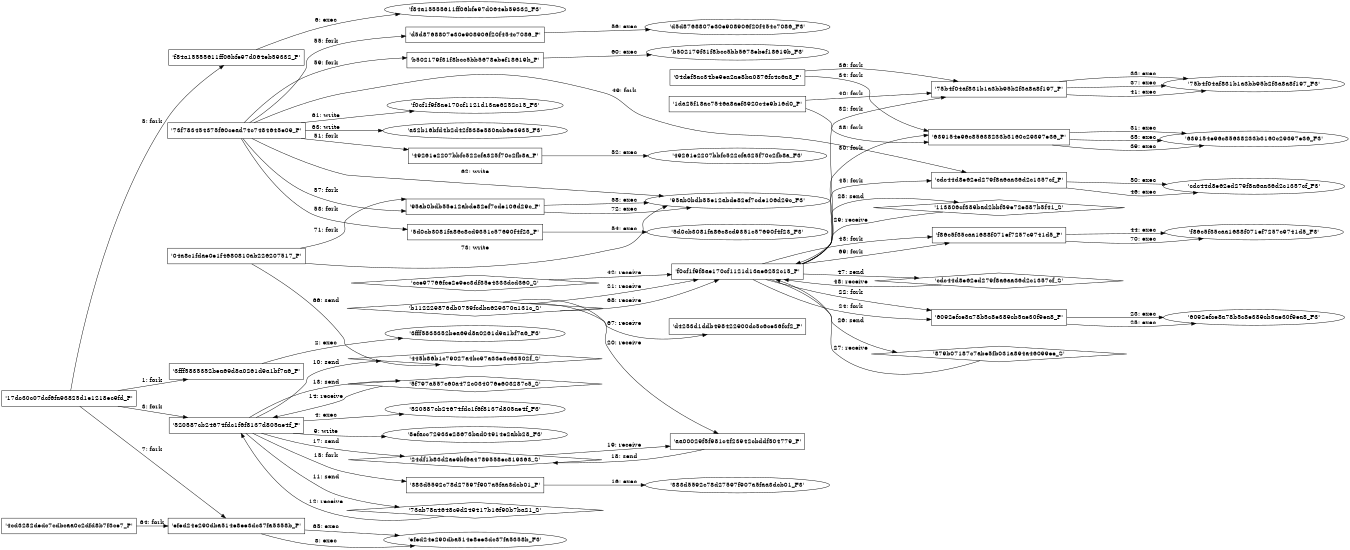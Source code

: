 digraph "D:\Learning\Paper\apt\基于CTI的攻击预警\Dataset\攻击图\ASGfromALLCTI\Stealthy Backdoor Designed for Attacks Against Hardened Networks.dot" {
rankdir="LR"
size="9"
fixedsize="false"
splines="true"
nodesep=0.3
ranksep=0
fontsize=10
overlap="scalexy"
engine= "neato"
	"'17dc30c07dcf6fa93825d1e1218ec9fd_P'" [node_type=Process shape=box]
	"'3fff5835352bea69d8a0261d9a1bf7a6_P'" [node_type=Process shape=box]
	"'17dc30c07dcf6fa93825d1e1218ec9fd_P'" -> "'3fff5835352bea69d8a0261d9a1bf7a6_P'" [label="1: fork"]
	"'3fff5835352bea69d8a0261d9a1bf7a6_P'" [node_type=Process shape=box]
	"'3fff5835352bea69d8a0261d9a1bf7a6_F3'" [node_type=File shape=ellipse]
	"'3fff5835352bea69d8a0261d9a1bf7a6_P'" -> "'3fff5835352bea69d8a0261d9a1bf7a6_F3'" [label="2: exec"]
	"'17dc30c07dcf6fa93825d1e1218ec9fd_P'" [node_type=Process shape=box]
	"'520587cb24674fdc1f6f8137d805ae4f_P'" [node_type=Process shape=box]
	"'17dc30c07dcf6fa93825d1e1218ec9fd_P'" -> "'520587cb24674fdc1f6f8137d805ae4f_P'" [label="3: fork"]
	"'520587cb24674fdc1f6f8137d805ae4f_P'" [node_type=Process shape=box]
	"'520587cb24674fdc1f6f8137d805ae4f_F3'" [node_type=File shape=ellipse]
	"'520587cb24674fdc1f6f8137d805ae4f_P'" -> "'520587cb24674fdc1f6f8137d805ae4f_F3'" [label="4: exec"]
	"'17dc30c07dcf6fa93825d1e1218ec9fd_P'" [node_type=Process shape=box]
	"'f84a15555611ff06bfe97d064eb59332_P'" [node_type=Process shape=box]
	"'17dc30c07dcf6fa93825d1e1218ec9fd_P'" -> "'f84a15555611ff06bfe97d064eb59332_P'" [label="5: fork"]
	"'f84a15555611ff06bfe97d064eb59332_P'" [node_type=Process shape=box]
	"'f84a15555611ff06bfe97d064eb59332_F3'" [node_type=File shape=ellipse]
	"'f84a15555611ff06bfe97d064eb59332_P'" -> "'f84a15555611ff06bfe97d064eb59332_F3'" [label="6: exec"]
	"'17dc30c07dcf6fa93825d1e1218ec9fd_P'" [node_type=Process shape=box]
	"'efed24e290dba514e8ee3dc37fa5358b_P'" [node_type=Process shape=box]
	"'17dc30c07dcf6fa93825d1e1218ec9fd_P'" -> "'efed24e290dba514e8ee3dc37fa5358b_P'" [label="7: fork"]
	"'efed24e290dba514e8ee3dc37fa5358b_P'" [node_type=Process shape=box]
	"'efed24e290dba514e8ee3dc37fa5358b_F3'" [node_type=File shape=ellipse]
	"'efed24e290dba514e8ee3dc37fa5358b_P'" -> "'efed24e290dba514e8ee3dc37fa5358b_F3'" [label="8: exec"]
	"'8efacc72933e28673bad04914e2abb28_F3'" [node_type=file shape=ellipse]
	"'520587cb24674fdc1f6f8137d805ae4f_P'" [node_type=Process shape=box]
	"'520587cb24674fdc1f6f8137d805ae4f_P'" -> "'8efacc72933e28673bad04914e2abb28_F3'" [label="9: write"]
	"'445b86b1c79027a4bc97a33e3c63502f_S'" [node_type=Socket shape=diamond]
	"'520587cb24674fdc1f6f8137d805ae4f_P'" [node_type=Process shape=box]
	"'520587cb24674fdc1f6f8137d805ae4f_P'" -> "'445b86b1c79027a4bc97a33e3c63502f_S'" [label="10: send"]
	"'73ab78a4648c9d249417b16f90b7ba21_S'" [node_type=Socket shape=diamond]
	"'520587cb24674fdc1f6f8137d805ae4f_P'" [node_type=Process shape=box]
	"'520587cb24674fdc1f6f8137d805ae4f_P'" -> "'73ab78a4648c9d249417b16f90b7ba21_S'" [label="11: send"]
	"'73ab78a4648c9d249417b16f90b7ba21_S'" -> "'520587cb24674fdc1f6f8137d805ae4f_P'" [label="12: receive"]
	"'5f797a557c60a472c034076e603287c5_S'" [node_type=Socket shape=diamond]
	"'520587cb24674fdc1f6f8137d805ae4f_P'" [node_type=Process shape=box]
	"'520587cb24674fdc1f6f8137d805ae4f_P'" -> "'5f797a557c60a472c034076e603287c5_S'" [label="13: send"]
	"'5f797a557c60a472c034076e603287c5_S'" -> "'520587cb24674fdc1f6f8137d805ae4f_P'" [label="14: receive"]
	"'520587cb24674fdc1f6f8137d805ae4f_P'" [node_type=Process shape=box]
	"'383d5592c78d27597f907a5faa3dcb01_P'" [node_type=Process shape=box]
	"'520587cb24674fdc1f6f8137d805ae4f_P'" -> "'383d5592c78d27597f907a5faa3dcb01_P'" [label="15: fork"]
	"'383d5592c78d27597f907a5faa3dcb01_P'" [node_type=Process shape=box]
	"'383d5592c78d27597f907a5faa3dcb01_F3'" [node_type=File shape=ellipse]
	"'383d5592c78d27597f907a5faa3dcb01_P'" -> "'383d5592c78d27597f907a5faa3dcb01_F3'" [label="16: exec"]
	"'24df1b83d2ae9bf6a4789558ec819363_S'" [node_type=Socket shape=diamond]
	"'520587cb24674fdc1f6f8137d805ae4f_P'" [node_type=Process shape=box]
	"'520587cb24674fdc1f6f8137d805ae4f_P'" -> "'24df1b83d2ae9bf6a4789558ec819363_S'" [label="17: send"]
	"'24df1b83d2ae9bf6a4789558ec819363_S'" [node_type=Socket shape=diamond]
	"'aa00029f5f981c4f23942cbddf504779_P'" [node_type=Process shape=box]
	"'aa00029f5f981c4f23942cbddf504779_P'" -> "'24df1b83d2ae9bf6a4789558ec819363_S'" [label="18: send"]
	"'24df1b83d2ae9bf6a4789558ec819363_S'" -> "'aa00029f5f981c4f23942cbddf504779_P'" [label="19: receive"]
	"'aa00029f5f981c4f23942cbddf504779_P'" [node_type=Process shape=box]
	"'b112229876db0759fcdba629370a131c_S'" [node_type=Socket shape=diamond]
	"'b112229876db0759fcdba629370a131c_S'" -> "'aa00029f5f981c4f23942cbddf504779_P'" [label="20: receive"]
	"'f0cf1f9f8ae170cf1121d13ae6252c15_P'" [node_type=Process shape=box]
	"'b112229876db0759fcdba629370a131c_S'" [node_type=Socket shape=diamond]
	"'b112229876db0759fcdba629370a131c_S'" -> "'f0cf1f9f8ae170cf1121d13ae6252c15_P'" [label="21: receive"]
	"'f0cf1f9f8ae170cf1121d13ae6252c15_P'" [node_type=Process shape=box]
	"'6092efce8a78b5c8e389cb5ae30f9ea8_P'" [node_type=Process shape=box]
	"'f0cf1f9f8ae170cf1121d13ae6252c15_P'" -> "'6092efce8a78b5c8e389cb5ae30f9ea8_P'" [label="22: fork"]
	"'6092efce8a78b5c8e389cb5ae30f9ea8_P'" [node_type=Process shape=box]
	"'6092efce8a78b5c8e389cb5ae30f9ea8_F3'" [node_type=File shape=ellipse]
	"'6092efce8a78b5c8e389cb5ae30f9ea8_P'" -> "'6092efce8a78b5c8e389cb5ae30f9ea8_F3'" [label="23: exec"]
	"'f0cf1f9f8ae170cf1121d13ae6252c15_P'" [node_type=Process shape=box]
	"'6092efce8a78b5c8e389cb5ae30f9ea8_P'" [node_type=Process shape=box]
	"'f0cf1f9f8ae170cf1121d13ae6252c15_P'" -> "'6092efce8a78b5c8e389cb5ae30f9ea8_P'" [label="24: fork"]
	"'6092efce8a78b5c8e389cb5ae30f9ea8_P'" [node_type=Process shape=box]
	"'6092efce8a78b5c8e389cb5ae30f9ea8_F3'" [node_type=File shape=ellipse]
	"'6092efce8a78b5c8e389cb5ae30f9ea8_P'" -> "'6092efce8a78b5c8e389cb5ae30f9ea8_F3'" [label="25: exec"]
	"'879b07187c7abe5fb031a894a46099ee_S'" [node_type=Socket shape=diamond]
	"'f0cf1f9f8ae170cf1121d13ae6252c15_P'" [node_type=Process shape=box]
	"'f0cf1f9f8ae170cf1121d13ae6252c15_P'" -> "'879b07187c7abe5fb031a894a46099ee_S'" [label="26: send"]
	"'879b07187c7abe5fb031a894a46099ee_S'" -> "'f0cf1f9f8ae170cf1121d13ae6252c15_P'" [label="27: receive"]
	"'113806cf389bad2bbf59e72e887b5f41_S'" [node_type=Socket shape=diamond]
	"'f0cf1f9f8ae170cf1121d13ae6252c15_P'" [node_type=Process shape=box]
	"'f0cf1f9f8ae170cf1121d13ae6252c15_P'" -> "'113806cf389bad2bbf59e72e887b5f41_S'" [label="28: send"]
	"'113806cf389bad2bbf59e72e887b5f41_S'" -> "'f0cf1f9f8ae170cf1121d13ae6252c15_P'" [label="29: receive"]
	"'f0cf1f9f8ae170cf1121d13ae6252c15_P'" [node_type=Process shape=box]
	"'639154e96c85638233b3160c29397e36_P'" [node_type=Process shape=box]
	"'f0cf1f9f8ae170cf1121d13ae6252c15_P'" -> "'639154e96c85638233b3160c29397e36_P'" [label="30: fork"]
	"'639154e96c85638233b3160c29397e36_P'" [node_type=Process shape=box]
	"'639154e96c85638233b3160c29397e36_F3'" [node_type=File shape=ellipse]
	"'639154e96c85638233b3160c29397e36_P'" -> "'639154e96c85638233b3160c29397e36_F3'" [label="31: exec"]
	"'f0cf1f9f8ae170cf1121d13ae6252c15_P'" [node_type=Process shape=box]
	"'75b4f04af831b1a3bb95b2f3a8a8f197_P'" [node_type=Process shape=box]
	"'f0cf1f9f8ae170cf1121d13ae6252c15_P'" -> "'75b4f04af831b1a3bb95b2f3a8a8f197_P'" [label="32: fork"]
	"'75b4f04af831b1a3bb95b2f3a8a8f197_P'" [node_type=Process shape=box]
	"'75b4f04af831b1a3bb95b2f3a8a8f197_F3'" [node_type=File shape=ellipse]
	"'75b4f04af831b1a3bb95b2f3a8a8f197_P'" -> "'75b4f04af831b1a3bb95b2f3a8a8f197_F3'" [label="33: exec"]
	"'04def5ac34be9ea2ae8ba0876fc4c6a8_P'" [node_type=Process shape=box]
	"'639154e96c85638233b3160c29397e36_P'" [node_type=Process shape=box]
	"'04def5ac34be9ea2ae8ba0876fc4c6a8_P'" -> "'639154e96c85638233b3160c29397e36_P'" [label="34: fork"]
	"'639154e96c85638233b3160c29397e36_P'" [node_type=Process shape=box]
	"'639154e96c85638233b3160c29397e36_F3'" [node_type=File shape=ellipse]
	"'639154e96c85638233b3160c29397e36_P'" -> "'639154e96c85638233b3160c29397e36_F3'" [label="35: exec"]
	"'04def5ac34be9ea2ae8ba0876fc4c6a8_P'" [node_type=Process shape=box]
	"'75b4f04af831b1a3bb95b2f3a8a8f197_P'" [node_type=Process shape=box]
	"'04def5ac34be9ea2ae8ba0876fc4c6a8_P'" -> "'75b4f04af831b1a3bb95b2f3a8a8f197_P'" [label="36: fork"]
	"'75b4f04af831b1a3bb95b2f3a8a8f197_P'" [node_type=Process shape=box]
	"'75b4f04af831b1a3bb95b2f3a8a8f197_F3'" [node_type=File shape=ellipse]
	"'75b4f04af831b1a3bb95b2f3a8a8f197_P'" -> "'75b4f04af831b1a3bb95b2f3a8a8f197_F3'" [label="37: exec"]
	"'1da25f18ac7546a8aef3920c4e9b16d0_P'" [node_type=Process shape=box]
	"'639154e96c85638233b3160c29397e36_P'" [node_type=Process shape=box]
	"'1da25f18ac7546a8aef3920c4e9b16d0_P'" -> "'639154e96c85638233b3160c29397e36_P'" [label="38: fork"]
	"'639154e96c85638233b3160c29397e36_P'" [node_type=Process shape=box]
	"'639154e96c85638233b3160c29397e36_F3'" [node_type=File shape=ellipse]
	"'639154e96c85638233b3160c29397e36_P'" -> "'639154e96c85638233b3160c29397e36_F3'" [label="39: exec"]
	"'1da25f18ac7546a8aef3920c4e9b16d0_P'" [node_type=Process shape=box]
	"'75b4f04af831b1a3bb95b2f3a8a8f197_P'" [node_type=Process shape=box]
	"'1da25f18ac7546a8aef3920c4e9b16d0_P'" -> "'75b4f04af831b1a3bb95b2f3a8a8f197_P'" [label="40: fork"]
	"'75b4f04af831b1a3bb95b2f3a8a8f197_P'" [node_type=Process shape=box]
	"'75b4f04af831b1a3bb95b2f3a8a8f197_F3'" [node_type=File shape=ellipse]
	"'75b4f04af831b1a3bb95b2f3a8a8f197_P'" -> "'75b4f04af831b1a3bb95b2f3a8a8f197_F3'" [label="41: exec"]
	"'f0cf1f9f8ae170cf1121d13ae6252c15_P'" [node_type=Process shape=box]
	"'cce97766fce2e9ec3df35e4333dcd360_S'" [node_type=Socket shape=diamond]
	"'cce97766fce2e9ec3df35e4333dcd360_S'" -> "'f0cf1f9f8ae170cf1121d13ae6252c15_P'" [label="42: receive"]
	"'f0cf1f9f8ae170cf1121d13ae6252c15_P'" [node_type=Process shape=box]
	"'f86c5f35caa1688f071ef7257c9741d5_P'" [node_type=Process shape=box]
	"'f0cf1f9f8ae170cf1121d13ae6252c15_P'" -> "'f86c5f35caa1688f071ef7257c9741d5_P'" [label="43: fork"]
	"'f86c5f35caa1688f071ef7257c9741d5_P'" [node_type=Process shape=box]
	"'f86c5f35caa1688f071ef7257c9741d5_F3'" [node_type=File shape=ellipse]
	"'f86c5f35caa1688f071ef7257c9741d5_P'" -> "'f86c5f35caa1688f071ef7257c9741d5_F3'" [label="44: exec"]
	"'f0cf1f9f8ae170cf1121d13ae6252c15_P'" [node_type=Process shape=box]
	"'cdc44d8e62ed279f8a6aa36d2c1357cf_P'" [node_type=Process shape=box]
	"'f0cf1f9f8ae170cf1121d13ae6252c15_P'" -> "'cdc44d8e62ed279f8a6aa36d2c1357cf_P'" [label="45: fork"]
	"'cdc44d8e62ed279f8a6aa36d2c1357cf_P'" [node_type=Process shape=box]
	"'cdc44d8e62ed279f8a6aa36d2c1357cf_F3'" [node_type=File shape=ellipse]
	"'cdc44d8e62ed279f8a6aa36d2c1357cf_P'" -> "'cdc44d8e62ed279f8a6aa36d2c1357cf_F3'" [label="46: exec"]
	"'cdc44d8e62ed279f8a6aa36d2c1357cf_S'" [node_type=Socket shape=diamond]
	"'f0cf1f9f8ae170cf1121d13ae6252c15_P'" [node_type=Process shape=box]
	"'f0cf1f9f8ae170cf1121d13ae6252c15_P'" -> "'cdc44d8e62ed279f8a6aa36d2c1357cf_S'" [label="47: send"]
	"'cdc44d8e62ed279f8a6aa36d2c1357cf_S'" -> "'f0cf1f9f8ae170cf1121d13ae6252c15_P'" [label="48: receive"]
	"'73f783454375f60cead74c7484645e09_P'" [node_type=Process shape=box]
	"'cdc44d8e62ed279f8a6aa36d2c1357cf_P'" [node_type=Process shape=box]
	"'73f783454375f60cead74c7484645e09_P'" -> "'cdc44d8e62ed279f8a6aa36d2c1357cf_P'" [label="49: fork"]
	"'cdc44d8e62ed279f8a6aa36d2c1357cf_P'" [node_type=Process shape=box]
	"'cdc44d8e62ed279f8a6aa36d2c1357cf_F3'" [node_type=File shape=ellipse]
	"'cdc44d8e62ed279f8a6aa36d2c1357cf_P'" -> "'cdc44d8e62ed279f8a6aa36d2c1357cf_F3'" [label="50: exec"]
	"'73f783454375f60cead74c7484645e09_P'" [node_type=Process shape=box]
	"'49261e2207bbfc522cfa325f70c2fb8a_P'" [node_type=Process shape=box]
	"'73f783454375f60cead74c7484645e09_P'" -> "'49261e2207bbfc522cfa325f70c2fb8a_P'" [label="51: fork"]
	"'49261e2207bbfc522cfa325f70c2fb8a_P'" [node_type=Process shape=box]
	"'49261e2207bbfc522cfa325f70c2fb8a_F3'" [node_type=File shape=ellipse]
	"'49261e2207bbfc522cfa325f70c2fb8a_P'" -> "'49261e2207bbfc522cfa325f70c2fb8a_F3'" [label="52: exec"]
	"'73f783454375f60cead74c7484645e09_P'" [node_type=Process shape=box]
	"'5d0cb3081fa86c8cd9351c57690f4f23_P'" [node_type=Process shape=box]
	"'73f783454375f60cead74c7484645e09_P'" -> "'5d0cb3081fa86c8cd9351c57690f4f23_P'" [label="53: fork"]
	"'5d0cb3081fa86c8cd9351c57690f4f23_P'" [node_type=Process shape=box]
	"'5d0cb3081fa86c8cd9351c57690f4f23_F3'" [node_type=File shape=ellipse]
	"'5d0cb3081fa86c8cd9351c57690f4f23_P'" -> "'5d0cb3081fa86c8cd9351c57690f4f23_F3'" [label="54: exec"]
	"'73f783454375f60cead74c7484645e09_P'" [node_type=Process shape=box]
	"'d5d8768807e30e908906f20f454c7086_P'" [node_type=Process shape=box]
	"'73f783454375f60cead74c7484645e09_P'" -> "'d5d8768807e30e908906f20f454c7086_P'" [label="55: fork"]
	"'d5d8768807e30e908906f20f454c7086_P'" [node_type=Process shape=box]
	"'d5d8768807e30e908906f20f454c7086_F3'" [node_type=File shape=ellipse]
	"'d5d8768807e30e908906f20f454c7086_P'" -> "'d5d8768807e30e908906f20f454c7086_F3'" [label="56: exec"]
	"'73f783454375f60cead74c7484645e09_P'" [node_type=Process shape=box]
	"'95ab0bdb55e12abde82ef7cde106d29c_P'" [node_type=Process shape=box]
	"'73f783454375f60cead74c7484645e09_P'" -> "'95ab0bdb55e12abde82ef7cde106d29c_P'" [label="57: fork"]
	"'95ab0bdb55e12abde82ef7cde106d29c_P'" [node_type=Process shape=box]
	"'95ab0bdb55e12abde82ef7cde106d29c_F3'" [node_type=File shape=ellipse]
	"'95ab0bdb55e12abde82ef7cde106d29c_P'" -> "'95ab0bdb55e12abde82ef7cde106d29c_F3'" [label="58: exec"]
	"'73f783454375f60cead74c7484645e09_P'" [node_type=Process shape=box]
	"'b502179f31f8bcc5bb5678ebef18619b_P'" [node_type=Process shape=box]
	"'73f783454375f60cead74c7484645e09_P'" -> "'b502179f31f8bcc5bb5678ebef18619b_P'" [label="59: fork"]
	"'b502179f31f8bcc5bb5678ebef18619b_P'" [node_type=Process shape=box]
	"'b502179f31f8bcc5bb5678ebef18619b_F3'" [node_type=File shape=ellipse]
	"'b502179f31f8bcc5bb5678ebef18619b_P'" -> "'b502179f31f8bcc5bb5678ebef18619b_F3'" [label="60: exec"]
	"'f0cf1f9f8ae170cf1121d13ae6252c15_F3'" [node_type=file shape=ellipse]
	"'73f783454375f60cead74c7484645e09_P'" [node_type=Process shape=box]
	"'73f783454375f60cead74c7484645e09_P'" -> "'f0cf1f9f8ae170cf1121d13ae6252c15_F3'" [label="61: write"]
	"'95ab0bdb55e12abde82ef7cde106d29c_F3'" [node_type=file shape=ellipse]
	"'73f783454375f60cead74c7484645e09_P'" [node_type=Process shape=box]
	"'73f783454375f60cead74c7484645e09_P'" -> "'95ab0bdb55e12abde82ef7cde106d29c_F3'" [label="62: write"]
	"'a32b16bfd4b2d42f838e580acb6e3935_F3'" [node_type=file shape=ellipse]
	"'73f783454375f60cead74c7484645e09_P'" [node_type=Process shape=box]
	"'73f783454375f60cead74c7484645e09_P'" -> "'a32b16bfd4b2d42f838e580acb6e3935_F3'" [label="63: write"]
	"'4cd3282dedc7cdbcaa0c2dfd8b7f3ce7_P'" [node_type=Process shape=box]
	"'efed24e290dba514e8ee3dc37fa5358b_P'" [node_type=Process shape=box]
	"'4cd3282dedc7cdbcaa0c2dfd8b7f3ce7_P'" -> "'efed24e290dba514e8ee3dc37fa5358b_P'" [label="64: fork"]
	"'efed24e290dba514e8ee3dc37fa5358b_P'" [node_type=Process shape=box]
	"'efed24e290dba514e8ee3dc37fa5358b_F3'" [node_type=File shape=ellipse]
	"'efed24e290dba514e8ee3dc37fa5358b_P'" -> "'efed24e290dba514e8ee3dc37fa5358b_F3'" [label="65: exec"]
	"'445b86b1c79027a4bc97a33e3c63502f_S'" [node_type=Socket shape=diamond]
	"'04a8c1fdae0e1f4680810ab226207517_P'" [node_type=Process shape=box]
	"'04a8c1fdae0e1f4680810ab226207517_P'" -> "'445b86b1c79027a4bc97a33e3c63502f_S'" [label="66: send"]
	"'d4253d1ddb498422900dc5c6ce36fcf2_P'" [node_type=Process shape=box]
	"'b112229876db0759fcdba629370a131c_S'" [node_type=Socket shape=diamond]
	"'b112229876db0759fcdba629370a131c_S'" -> "'d4253d1ddb498422900dc5c6ce36fcf2_P'" [label="67: receive"]
	"'f0cf1f9f8ae170cf1121d13ae6252c15_P'" [node_type=Process shape=box]
	"'b112229876db0759fcdba629370a131c_S'" [node_type=Socket shape=diamond]
	"'b112229876db0759fcdba629370a131c_S'" -> "'f0cf1f9f8ae170cf1121d13ae6252c15_P'" [label="68: receive"]
	"'f0cf1f9f8ae170cf1121d13ae6252c15_P'" [node_type=Process shape=box]
	"'f86c5f35caa1688f071ef7257c9741d5_P'" [node_type=Process shape=box]
	"'f0cf1f9f8ae170cf1121d13ae6252c15_P'" -> "'f86c5f35caa1688f071ef7257c9741d5_P'" [label="69: fork"]
	"'f86c5f35caa1688f071ef7257c9741d5_P'" [node_type=Process shape=box]
	"'f86c5f35caa1688f071ef7257c9741d5_F3'" [node_type=File shape=ellipse]
	"'f86c5f35caa1688f071ef7257c9741d5_P'" -> "'f86c5f35caa1688f071ef7257c9741d5_F3'" [label="70: exec"]
	"'04a8c1fdae0e1f4680810ab226207517_P'" [node_type=Process shape=box]
	"'95ab0bdb55e12abde82ef7cde106d29c_P'" [node_type=Process shape=box]
	"'04a8c1fdae0e1f4680810ab226207517_P'" -> "'95ab0bdb55e12abde82ef7cde106d29c_P'" [label="71: fork"]
	"'95ab0bdb55e12abde82ef7cde106d29c_P'" [node_type=Process shape=box]
	"'95ab0bdb55e12abde82ef7cde106d29c_F3'" [node_type=File shape=ellipse]
	"'95ab0bdb55e12abde82ef7cde106d29c_P'" -> "'95ab0bdb55e12abde82ef7cde106d29c_F3'" [label="72: exec"]
	"'95ab0bdb55e12abde82ef7cde106d29c_F3'" [node_type=file shape=ellipse]
	"'04a8c1fdae0e1f4680810ab226207517_P'" [node_type=Process shape=box]
	"'04a8c1fdae0e1f4680810ab226207517_P'" -> "'95ab0bdb55e12abde82ef7cde106d29c_F3'" [label="73: write"]
}
